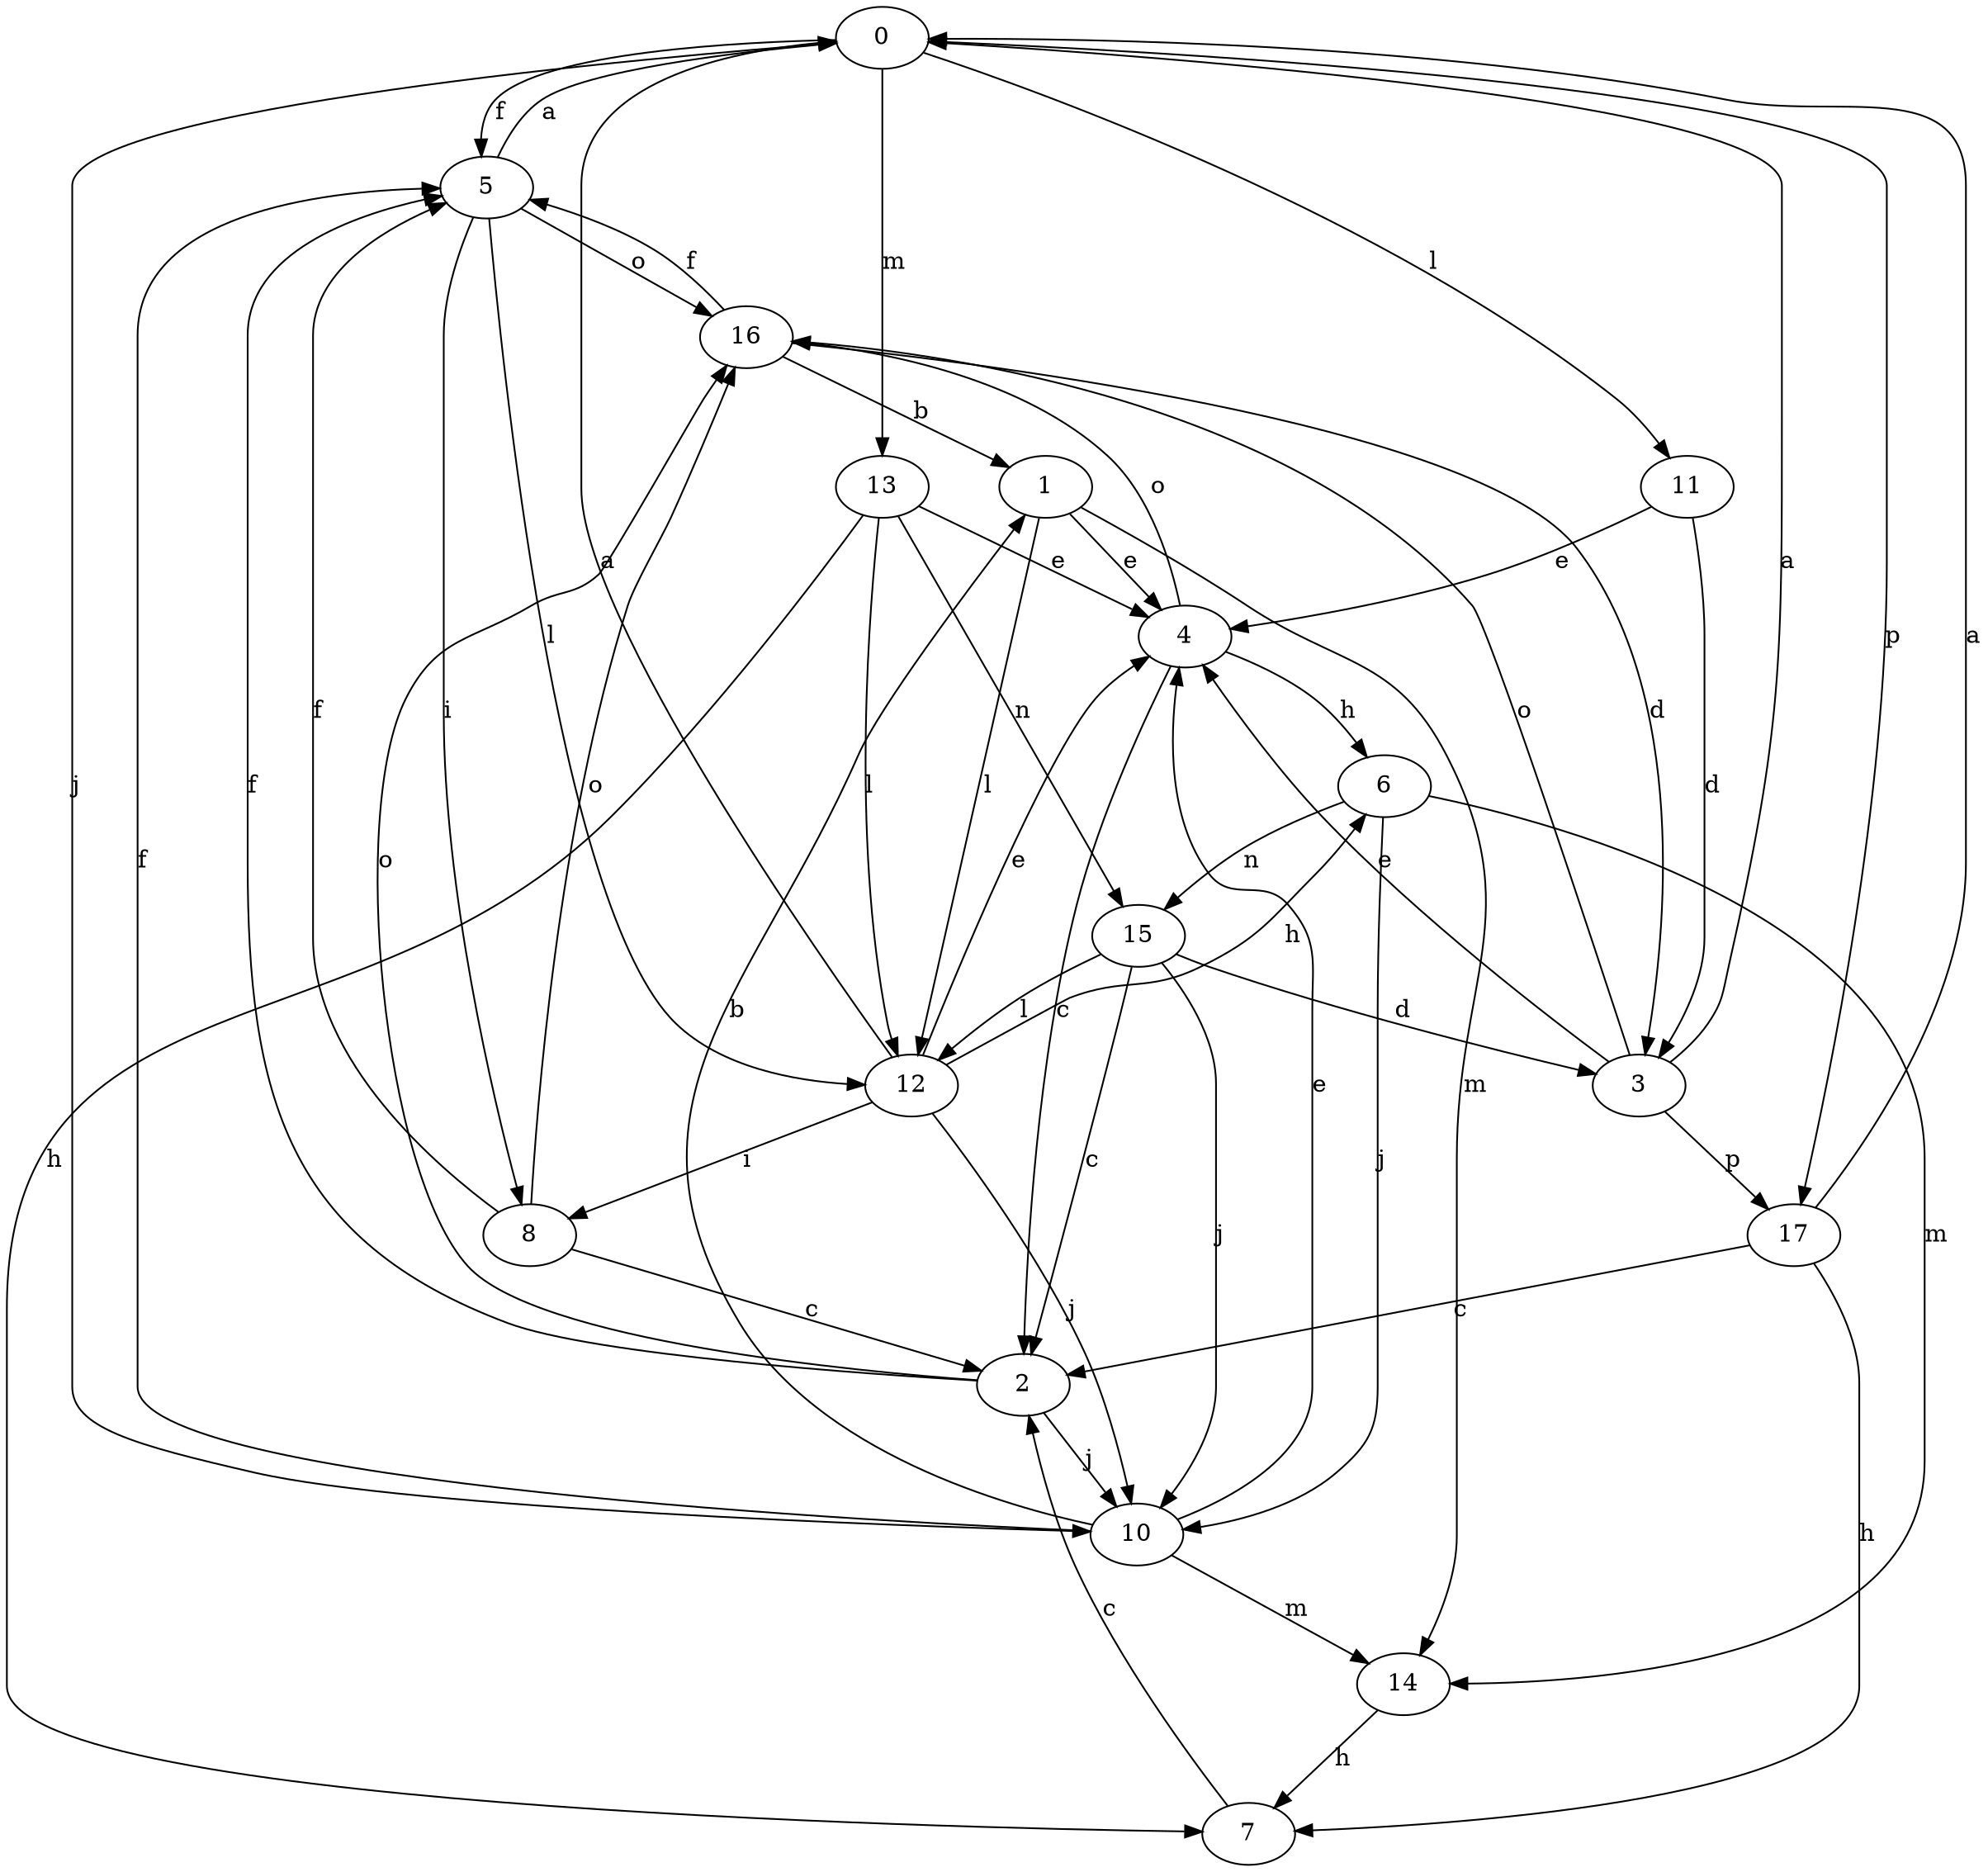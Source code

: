 strict digraph  {
0;
1;
2;
3;
4;
5;
6;
7;
8;
10;
11;
12;
13;
14;
15;
16;
17;
0 -> 5  [label=f];
0 -> 10  [label=j];
0 -> 11  [label=l];
0 -> 13  [label=m];
0 -> 17  [label=p];
1 -> 4  [label=e];
1 -> 12  [label=l];
1 -> 14  [label=m];
2 -> 5  [label=f];
2 -> 10  [label=j];
2 -> 16  [label=o];
3 -> 0  [label=a];
3 -> 4  [label=e];
3 -> 16  [label=o];
3 -> 17  [label=p];
4 -> 2  [label=c];
4 -> 6  [label=h];
4 -> 16  [label=o];
5 -> 0  [label=a];
5 -> 8  [label=i];
5 -> 12  [label=l];
5 -> 16  [label=o];
6 -> 10  [label=j];
6 -> 14  [label=m];
6 -> 15  [label=n];
7 -> 2  [label=c];
8 -> 2  [label=c];
8 -> 5  [label=f];
8 -> 16  [label=o];
10 -> 1  [label=b];
10 -> 4  [label=e];
10 -> 5  [label=f];
10 -> 14  [label=m];
11 -> 3  [label=d];
11 -> 4  [label=e];
12 -> 0  [label=a];
12 -> 4  [label=e];
12 -> 6  [label=h];
12 -> 8  [label=i];
12 -> 10  [label=j];
13 -> 4  [label=e];
13 -> 7  [label=h];
13 -> 12  [label=l];
13 -> 15  [label=n];
14 -> 7  [label=h];
15 -> 2  [label=c];
15 -> 3  [label=d];
15 -> 10  [label=j];
15 -> 12  [label=l];
16 -> 1  [label=b];
16 -> 3  [label=d];
16 -> 5  [label=f];
17 -> 0  [label=a];
17 -> 2  [label=c];
17 -> 7  [label=h];
}
